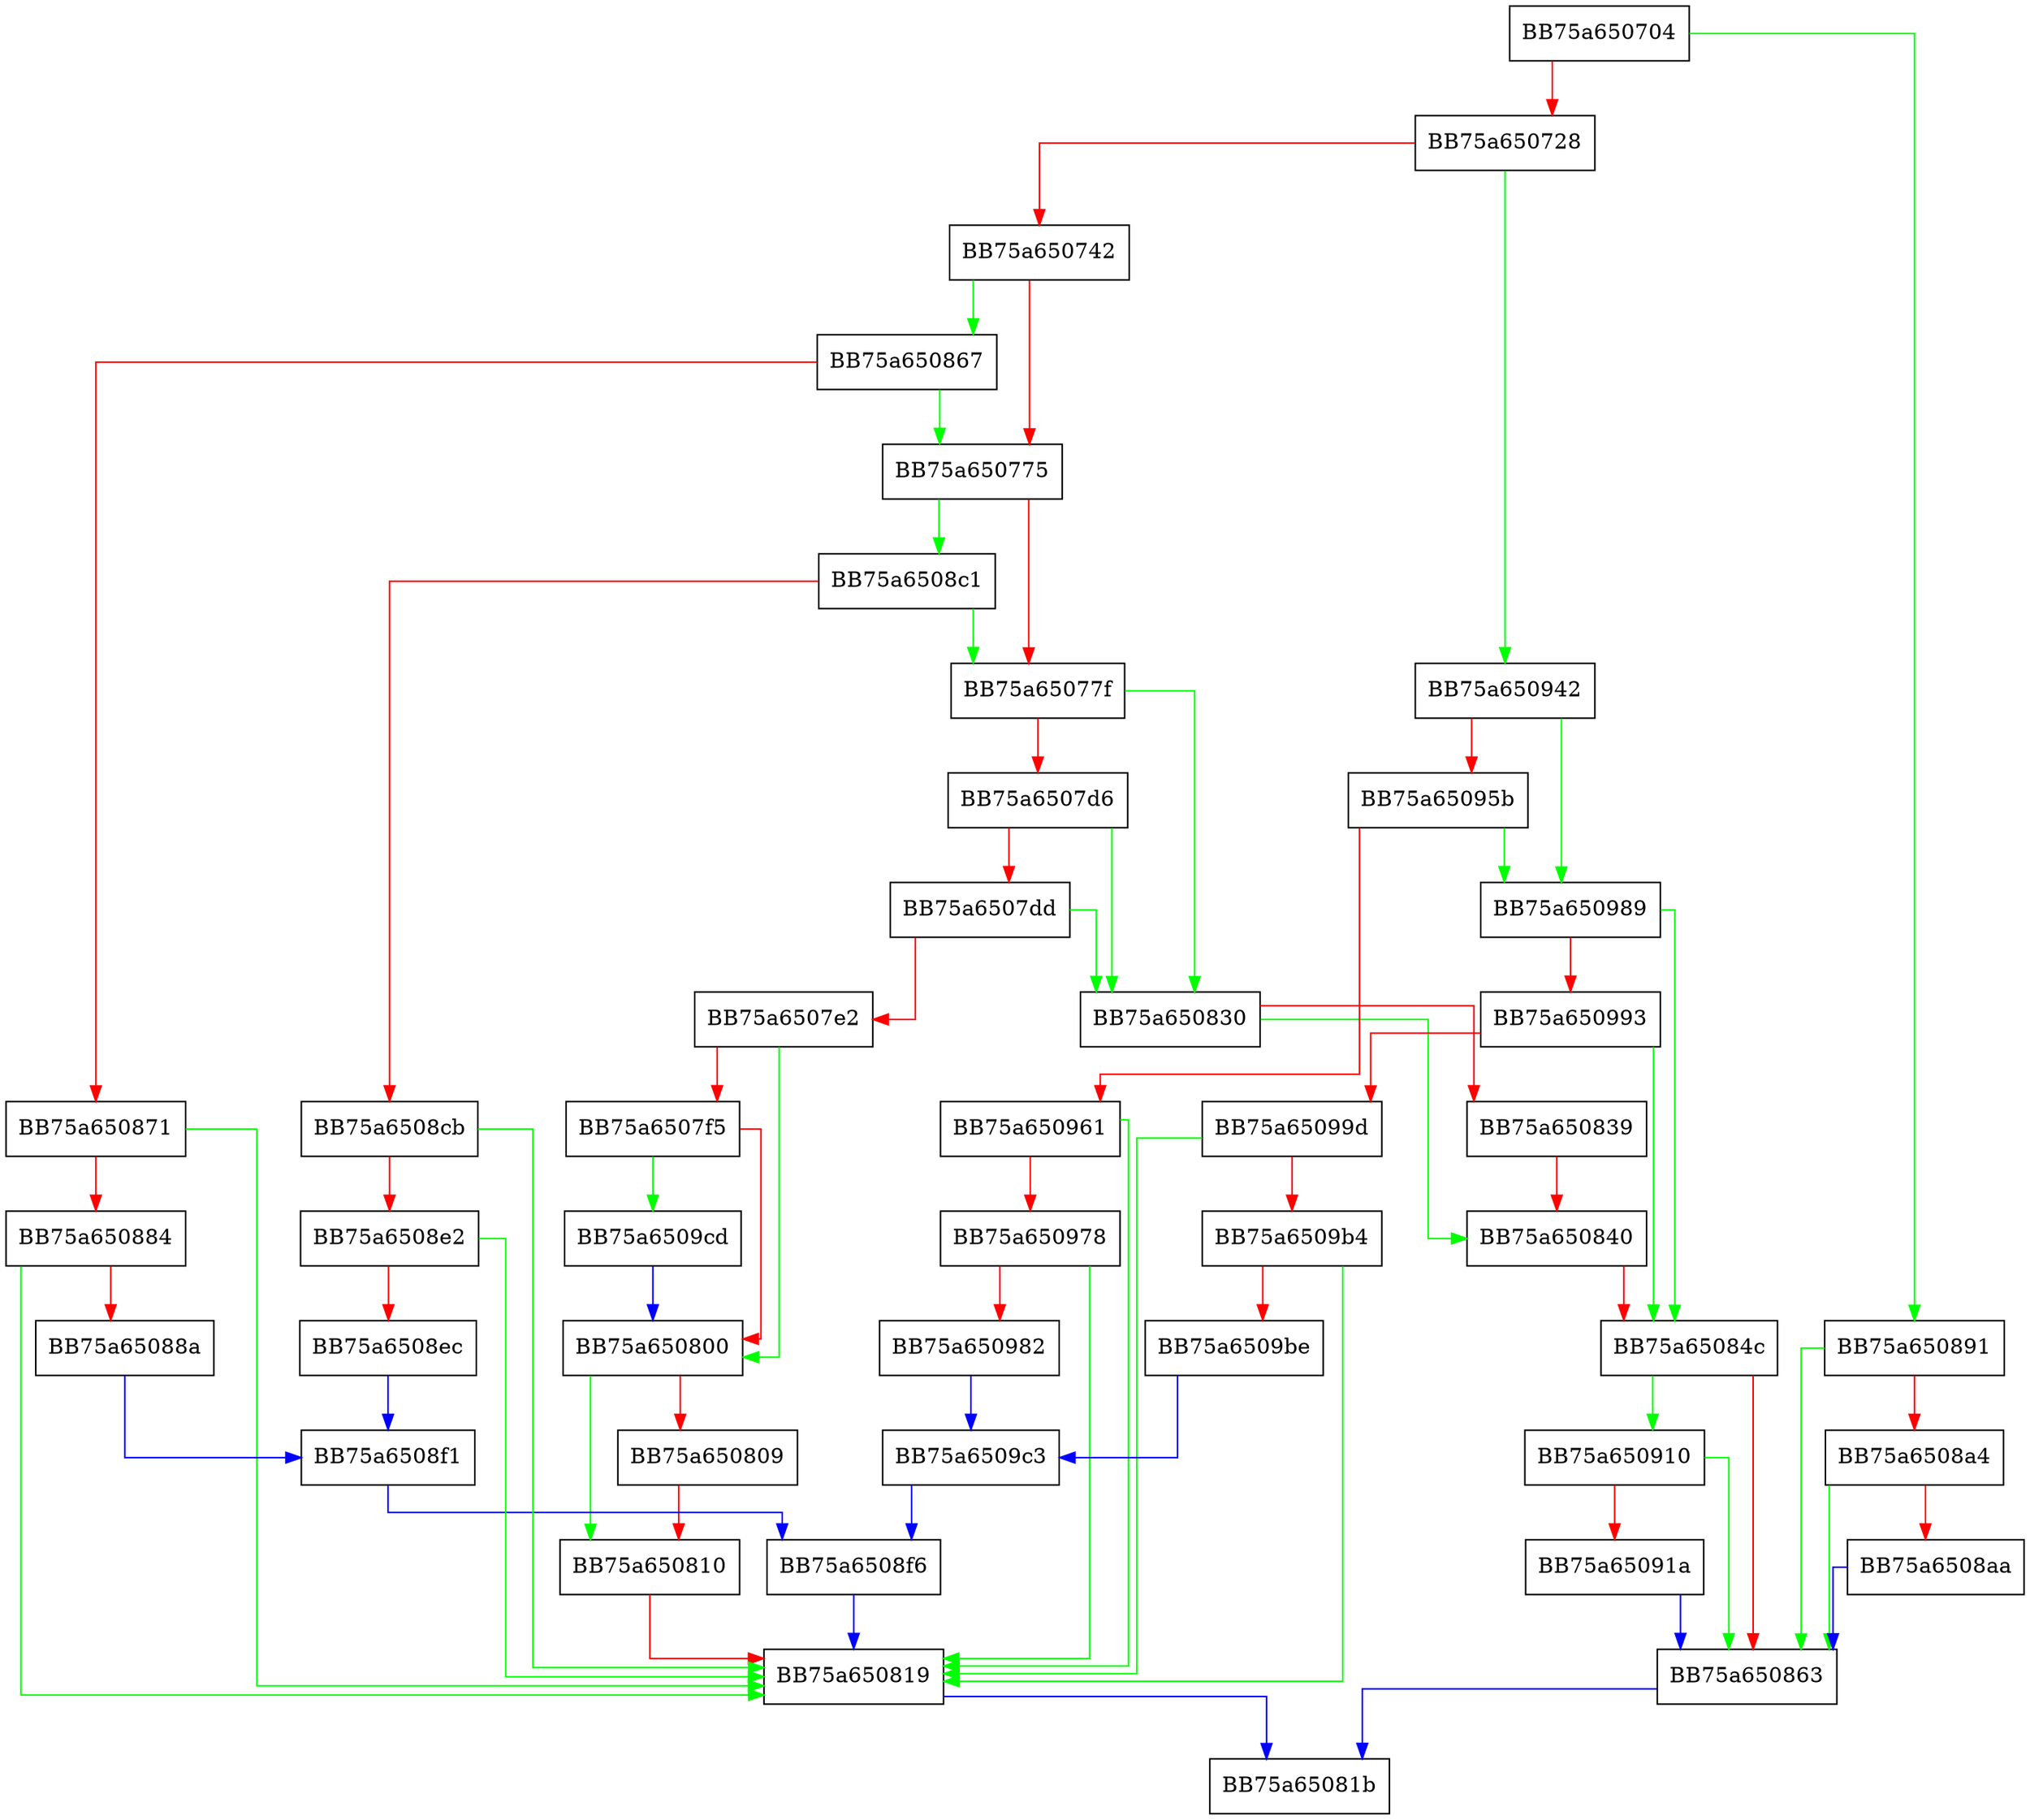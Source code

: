 digraph ValidateRetpolinePatch {
  node [shape="box"];
  graph [splines=ortho];
  BB75a650704 -> BB75a650891 [color="green"];
  BB75a650704 -> BB75a650728 [color="red"];
  BB75a650728 -> BB75a650942 [color="green"];
  BB75a650728 -> BB75a650742 [color="red"];
  BB75a650742 -> BB75a650867 [color="green"];
  BB75a650742 -> BB75a650775 [color="red"];
  BB75a650775 -> BB75a6508c1 [color="green"];
  BB75a650775 -> BB75a65077f [color="red"];
  BB75a65077f -> BB75a650830 [color="green"];
  BB75a65077f -> BB75a6507d6 [color="red"];
  BB75a6507d6 -> BB75a650830 [color="green"];
  BB75a6507d6 -> BB75a6507dd [color="red"];
  BB75a6507dd -> BB75a650830 [color="green"];
  BB75a6507dd -> BB75a6507e2 [color="red"];
  BB75a6507e2 -> BB75a650800 [color="green"];
  BB75a6507e2 -> BB75a6507f5 [color="red"];
  BB75a6507f5 -> BB75a6509cd [color="green"];
  BB75a6507f5 -> BB75a650800 [color="red"];
  BB75a650800 -> BB75a650810 [color="green"];
  BB75a650800 -> BB75a650809 [color="red"];
  BB75a650809 -> BB75a650810 [color="red"];
  BB75a650810 -> BB75a650819 [color="red"];
  BB75a650819 -> BB75a65081b [color="blue"];
  BB75a650830 -> BB75a650840 [color="green"];
  BB75a650830 -> BB75a650839 [color="red"];
  BB75a650839 -> BB75a650840 [color="red"];
  BB75a650840 -> BB75a65084c [color="red"];
  BB75a65084c -> BB75a650910 [color="green"];
  BB75a65084c -> BB75a650863 [color="red"];
  BB75a650863 -> BB75a65081b [color="blue"];
  BB75a650867 -> BB75a650775 [color="green"];
  BB75a650867 -> BB75a650871 [color="red"];
  BB75a650871 -> BB75a650819 [color="green"];
  BB75a650871 -> BB75a650884 [color="red"];
  BB75a650884 -> BB75a650819 [color="green"];
  BB75a650884 -> BB75a65088a [color="red"];
  BB75a65088a -> BB75a6508f1 [color="blue"];
  BB75a650891 -> BB75a650863 [color="green"];
  BB75a650891 -> BB75a6508a4 [color="red"];
  BB75a6508a4 -> BB75a650863 [color="green"];
  BB75a6508a4 -> BB75a6508aa [color="red"];
  BB75a6508aa -> BB75a650863 [color="blue"];
  BB75a6508c1 -> BB75a65077f [color="green"];
  BB75a6508c1 -> BB75a6508cb [color="red"];
  BB75a6508cb -> BB75a650819 [color="green"];
  BB75a6508cb -> BB75a6508e2 [color="red"];
  BB75a6508e2 -> BB75a650819 [color="green"];
  BB75a6508e2 -> BB75a6508ec [color="red"];
  BB75a6508ec -> BB75a6508f1 [color="blue"];
  BB75a6508f1 -> BB75a6508f6 [color="blue"];
  BB75a6508f6 -> BB75a650819 [color="blue"];
  BB75a650910 -> BB75a650863 [color="green"];
  BB75a650910 -> BB75a65091a [color="red"];
  BB75a65091a -> BB75a650863 [color="blue"];
  BB75a650942 -> BB75a650989 [color="green"];
  BB75a650942 -> BB75a65095b [color="red"];
  BB75a65095b -> BB75a650989 [color="green"];
  BB75a65095b -> BB75a650961 [color="red"];
  BB75a650961 -> BB75a650819 [color="green"];
  BB75a650961 -> BB75a650978 [color="red"];
  BB75a650978 -> BB75a650819 [color="green"];
  BB75a650978 -> BB75a650982 [color="red"];
  BB75a650982 -> BB75a6509c3 [color="blue"];
  BB75a650989 -> BB75a65084c [color="green"];
  BB75a650989 -> BB75a650993 [color="red"];
  BB75a650993 -> BB75a65084c [color="green"];
  BB75a650993 -> BB75a65099d [color="red"];
  BB75a65099d -> BB75a650819 [color="green"];
  BB75a65099d -> BB75a6509b4 [color="red"];
  BB75a6509b4 -> BB75a650819 [color="green"];
  BB75a6509b4 -> BB75a6509be [color="red"];
  BB75a6509be -> BB75a6509c3 [color="blue"];
  BB75a6509c3 -> BB75a6508f6 [color="blue"];
  BB75a6509cd -> BB75a650800 [color="blue"];
}